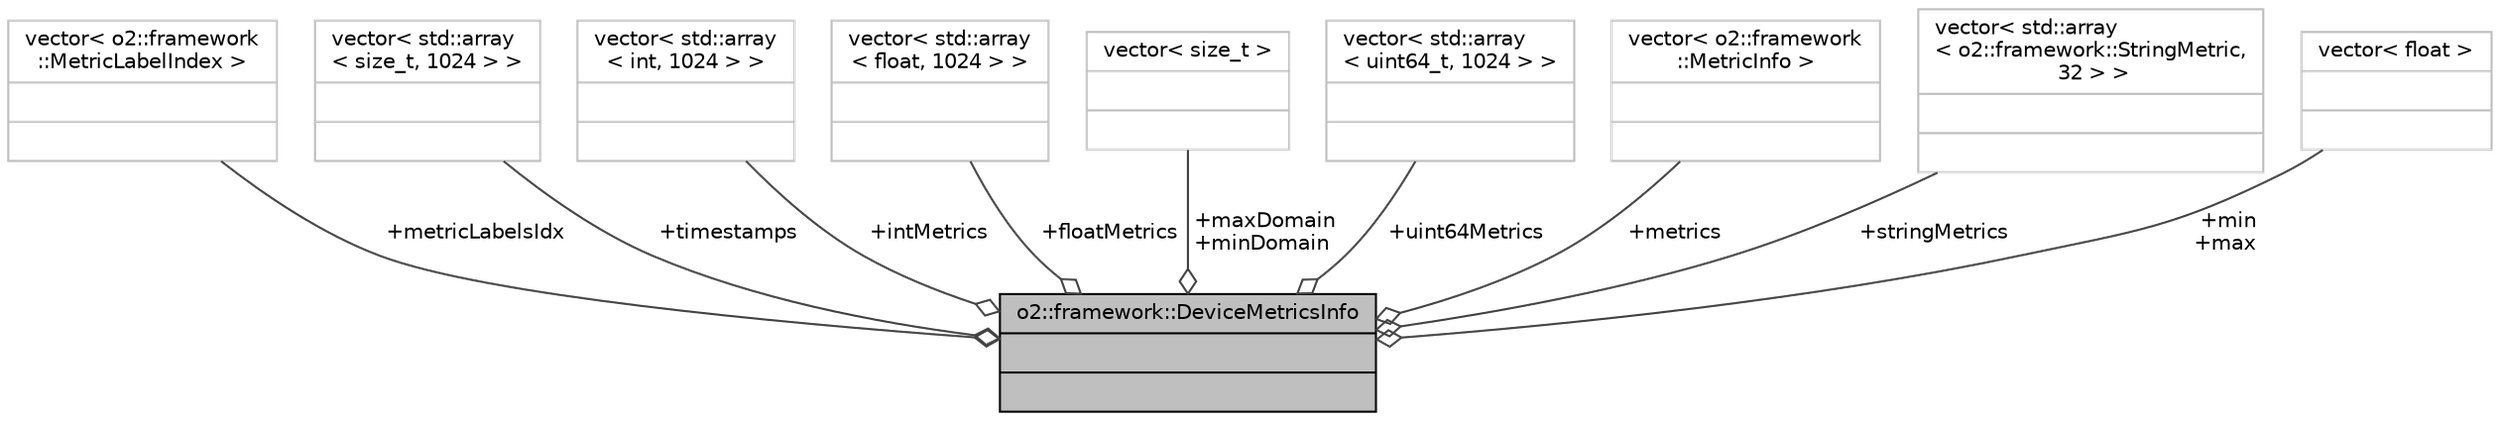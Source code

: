 digraph "o2::framework::DeviceMetricsInfo"
{
 // INTERACTIVE_SVG=YES
  bgcolor="transparent";
  edge [fontname="Helvetica",fontsize="10",labelfontname="Helvetica",labelfontsize="10"];
  node [fontname="Helvetica",fontsize="10",shape=record];
  Node1 [label="{o2::framework::DeviceMetricsInfo\n||}",height=0.2,width=0.4,color="black", fillcolor="grey75", style="filled", fontcolor="black"];
  Node2 -> Node1 [color="grey25",fontsize="10",style="solid",label=" +metricLabelsIdx" ,arrowhead="odiamond",fontname="Helvetica"];
  Node2 [label="{vector\< o2::framework\l::MetricLabelIndex \>\n||}",height=0.2,width=0.4,color="grey75"];
  Node3 -> Node1 [color="grey25",fontsize="10",style="solid",label=" +timestamps" ,arrowhead="odiamond",fontname="Helvetica"];
  Node3 [label="{vector\< std::array\l\< size_t, 1024 \> \>\n||}",height=0.2,width=0.4,color="grey75"];
  Node4 -> Node1 [color="grey25",fontsize="10",style="solid",label=" +intMetrics" ,arrowhead="odiamond",fontname="Helvetica"];
  Node4 [label="{vector\< std::array\l\< int, 1024 \> \>\n||}",height=0.2,width=0.4,color="grey75"];
  Node5 -> Node1 [color="grey25",fontsize="10",style="solid",label=" +floatMetrics" ,arrowhead="odiamond",fontname="Helvetica"];
  Node5 [label="{vector\< std::array\l\< float, 1024 \> \>\n||}",height=0.2,width=0.4,color="grey75"];
  Node6 -> Node1 [color="grey25",fontsize="10",style="solid",label=" +maxDomain\n+minDomain" ,arrowhead="odiamond",fontname="Helvetica"];
  Node6 [label="{vector\< size_t \>\n||}",height=0.2,width=0.4,color="grey75"];
  Node7 -> Node1 [color="grey25",fontsize="10",style="solid",label=" +uint64Metrics" ,arrowhead="odiamond",fontname="Helvetica"];
  Node7 [label="{vector\< std::array\l\< uint64_t, 1024 \> \>\n||}",height=0.2,width=0.4,color="grey75"];
  Node8 -> Node1 [color="grey25",fontsize="10",style="solid",label=" +metrics" ,arrowhead="odiamond",fontname="Helvetica"];
  Node8 [label="{vector\< o2::framework\l::MetricInfo \>\n||}",height=0.2,width=0.4,color="grey75"];
  Node9 -> Node1 [color="grey25",fontsize="10",style="solid",label=" +stringMetrics" ,arrowhead="odiamond",fontname="Helvetica"];
  Node9 [label="{vector\< std::array\l\< o2::framework::StringMetric,\l 32 \> \>\n||}",height=0.2,width=0.4,color="grey75"];
  Node10 -> Node1 [color="grey25",fontsize="10",style="solid",label=" +min\n+max" ,arrowhead="odiamond",fontname="Helvetica"];
  Node10 [label="{vector\< float \>\n||}",height=0.2,width=0.4,color="grey75"];
}
